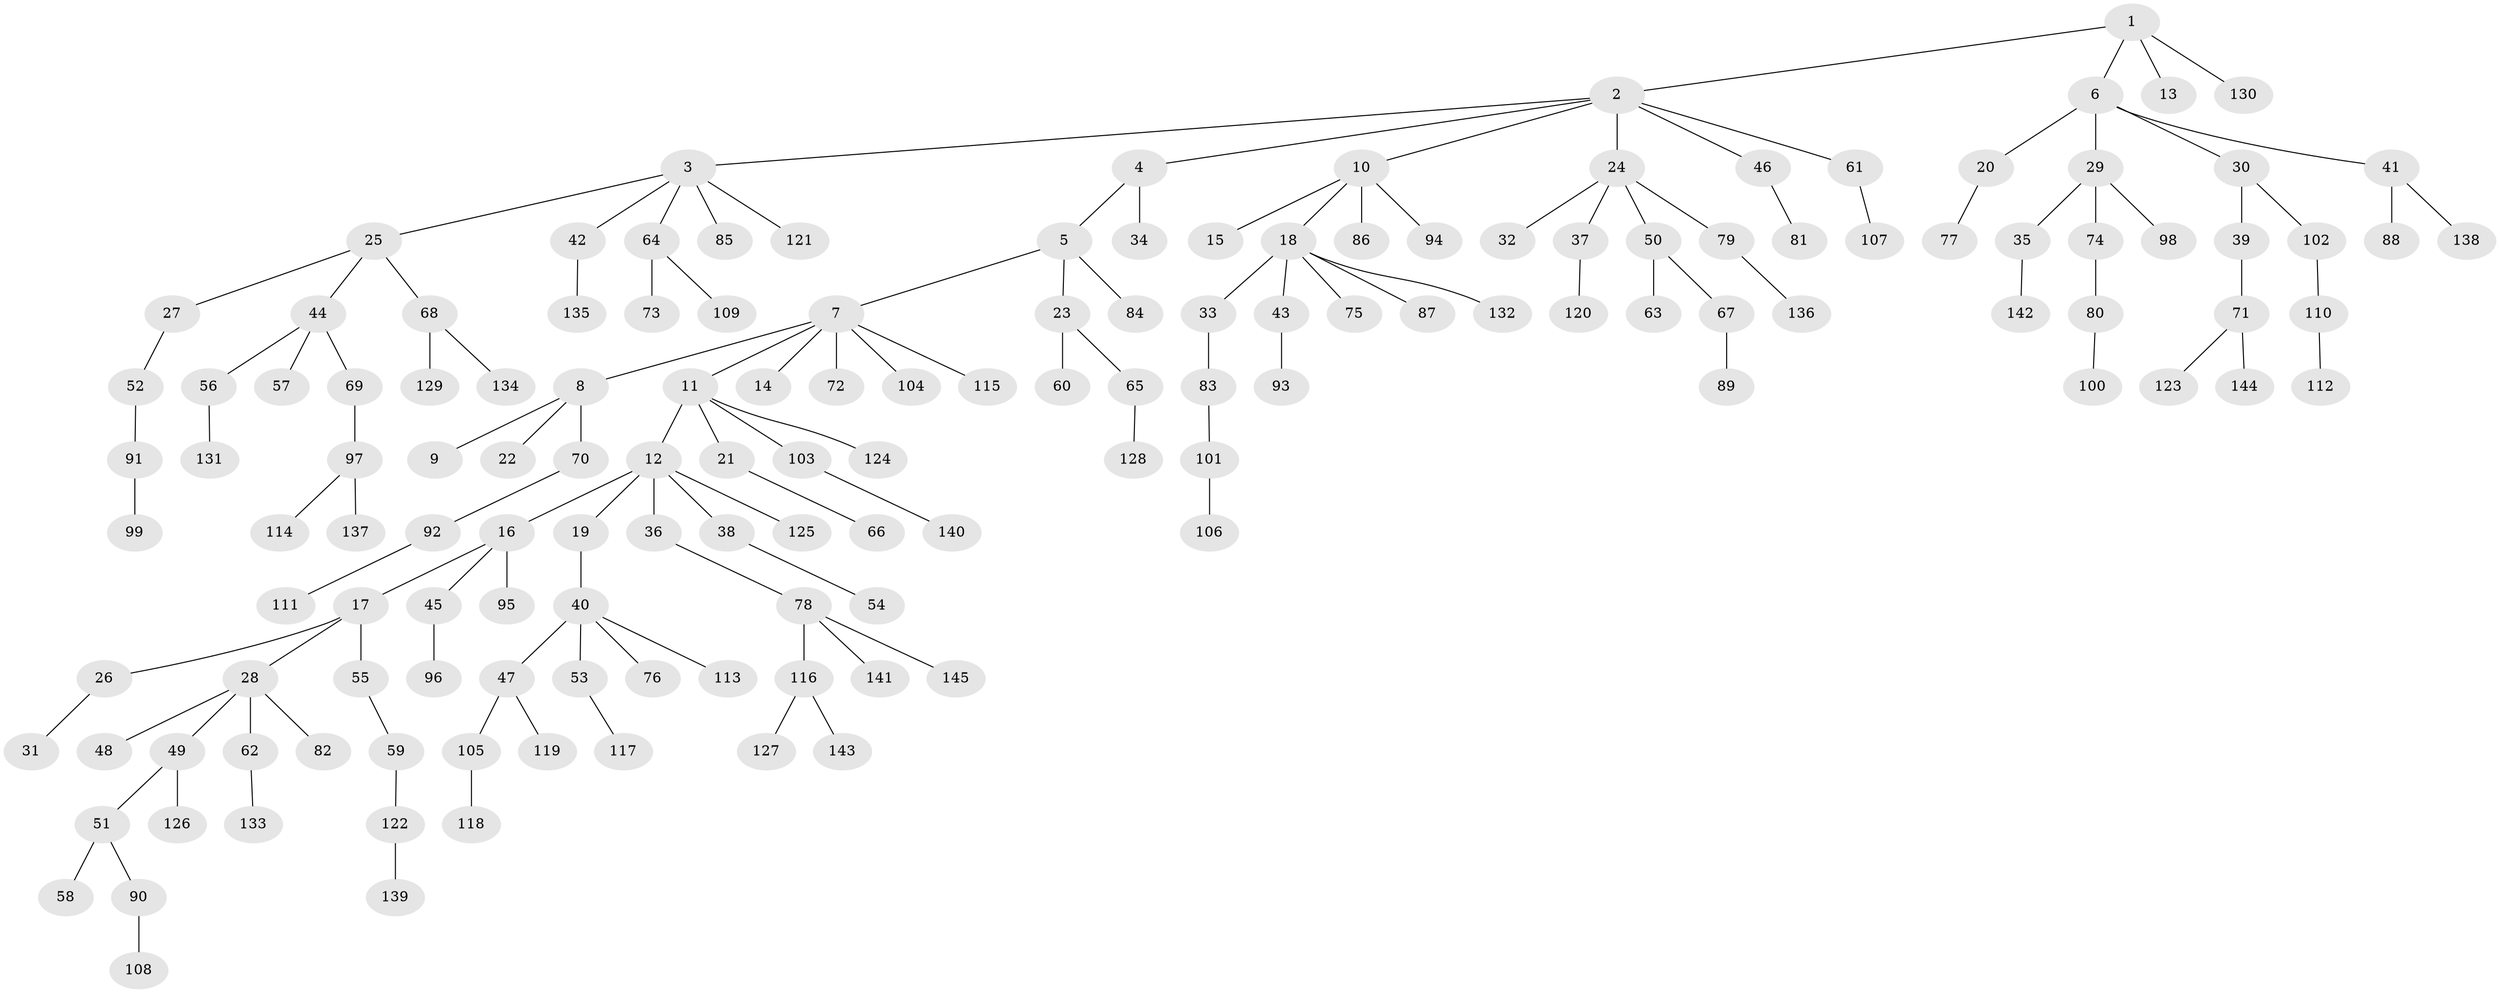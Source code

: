 // coarse degree distribution, {7: 0.00980392156862745, 4: 0.08823529411764706, 1: 0.5098039215686274, 3: 0.10784313725490197, 2: 0.23529411764705882, 5: 0.0392156862745098, 6: 0.00980392156862745}
// Generated by graph-tools (version 1.1) at 2025/37/03/04/25 23:37:20]
// undirected, 145 vertices, 144 edges
graph export_dot {
  node [color=gray90,style=filled];
  1;
  2;
  3;
  4;
  5;
  6;
  7;
  8;
  9;
  10;
  11;
  12;
  13;
  14;
  15;
  16;
  17;
  18;
  19;
  20;
  21;
  22;
  23;
  24;
  25;
  26;
  27;
  28;
  29;
  30;
  31;
  32;
  33;
  34;
  35;
  36;
  37;
  38;
  39;
  40;
  41;
  42;
  43;
  44;
  45;
  46;
  47;
  48;
  49;
  50;
  51;
  52;
  53;
  54;
  55;
  56;
  57;
  58;
  59;
  60;
  61;
  62;
  63;
  64;
  65;
  66;
  67;
  68;
  69;
  70;
  71;
  72;
  73;
  74;
  75;
  76;
  77;
  78;
  79;
  80;
  81;
  82;
  83;
  84;
  85;
  86;
  87;
  88;
  89;
  90;
  91;
  92;
  93;
  94;
  95;
  96;
  97;
  98;
  99;
  100;
  101;
  102;
  103;
  104;
  105;
  106;
  107;
  108;
  109;
  110;
  111;
  112;
  113;
  114;
  115;
  116;
  117;
  118;
  119;
  120;
  121;
  122;
  123;
  124;
  125;
  126;
  127;
  128;
  129;
  130;
  131;
  132;
  133;
  134;
  135;
  136;
  137;
  138;
  139;
  140;
  141;
  142;
  143;
  144;
  145;
  1 -- 2;
  1 -- 6;
  1 -- 13;
  1 -- 130;
  2 -- 3;
  2 -- 4;
  2 -- 10;
  2 -- 24;
  2 -- 46;
  2 -- 61;
  3 -- 25;
  3 -- 42;
  3 -- 64;
  3 -- 85;
  3 -- 121;
  4 -- 5;
  4 -- 34;
  5 -- 7;
  5 -- 23;
  5 -- 84;
  6 -- 20;
  6 -- 29;
  6 -- 30;
  6 -- 41;
  7 -- 8;
  7 -- 11;
  7 -- 14;
  7 -- 72;
  7 -- 104;
  7 -- 115;
  8 -- 9;
  8 -- 22;
  8 -- 70;
  10 -- 15;
  10 -- 18;
  10 -- 86;
  10 -- 94;
  11 -- 12;
  11 -- 21;
  11 -- 103;
  11 -- 124;
  12 -- 16;
  12 -- 19;
  12 -- 36;
  12 -- 38;
  12 -- 125;
  16 -- 17;
  16 -- 45;
  16 -- 95;
  17 -- 26;
  17 -- 28;
  17 -- 55;
  18 -- 33;
  18 -- 43;
  18 -- 75;
  18 -- 87;
  18 -- 132;
  19 -- 40;
  20 -- 77;
  21 -- 66;
  23 -- 60;
  23 -- 65;
  24 -- 32;
  24 -- 37;
  24 -- 50;
  24 -- 79;
  25 -- 27;
  25 -- 44;
  25 -- 68;
  26 -- 31;
  27 -- 52;
  28 -- 48;
  28 -- 49;
  28 -- 62;
  28 -- 82;
  29 -- 35;
  29 -- 74;
  29 -- 98;
  30 -- 39;
  30 -- 102;
  33 -- 83;
  35 -- 142;
  36 -- 78;
  37 -- 120;
  38 -- 54;
  39 -- 71;
  40 -- 47;
  40 -- 53;
  40 -- 76;
  40 -- 113;
  41 -- 88;
  41 -- 138;
  42 -- 135;
  43 -- 93;
  44 -- 56;
  44 -- 57;
  44 -- 69;
  45 -- 96;
  46 -- 81;
  47 -- 105;
  47 -- 119;
  49 -- 51;
  49 -- 126;
  50 -- 63;
  50 -- 67;
  51 -- 58;
  51 -- 90;
  52 -- 91;
  53 -- 117;
  55 -- 59;
  56 -- 131;
  59 -- 122;
  61 -- 107;
  62 -- 133;
  64 -- 73;
  64 -- 109;
  65 -- 128;
  67 -- 89;
  68 -- 129;
  68 -- 134;
  69 -- 97;
  70 -- 92;
  71 -- 123;
  71 -- 144;
  74 -- 80;
  78 -- 116;
  78 -- 141;
  78 -- 145;
  79 -- 136;
  80 -- 100;
  83 -- 101;
  90 -- 108;
  91 -- 99;
  92 -- 111;
  97 -- 114;
  97 -- 137;
  101 -- 106;
  102 -- 110;
  103 -- 140;
  105 -- 118;
  110 -- 112;
  116 -- 127;
  116 -- 143;
  122 -- 139;
}
